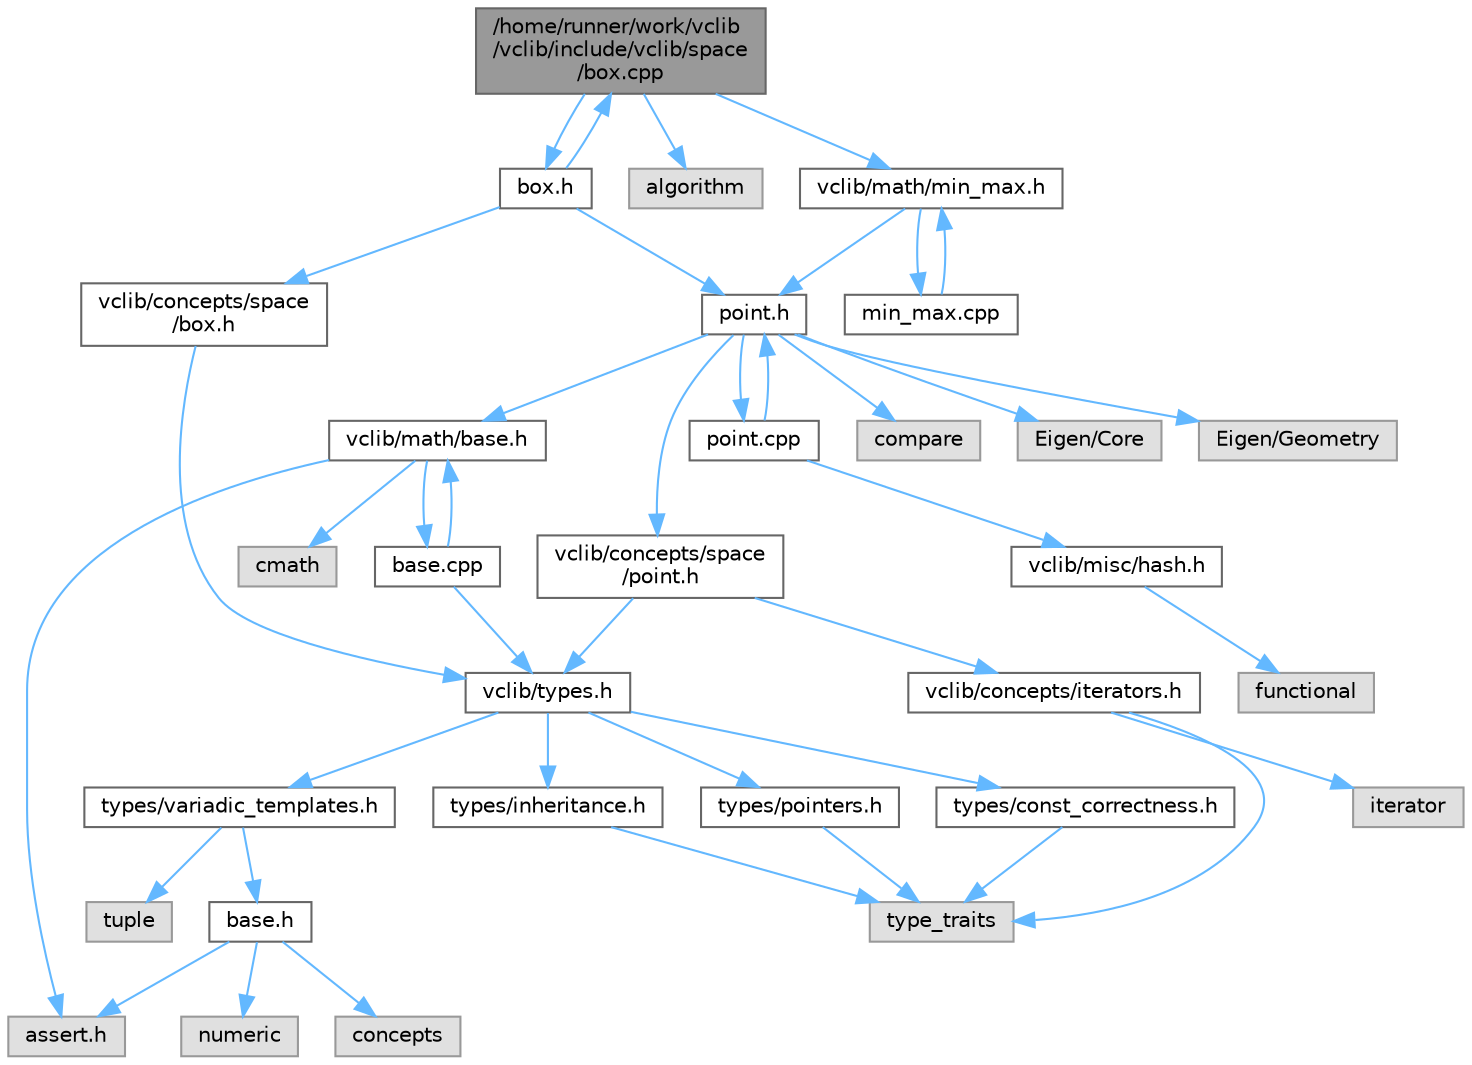 digraph "/home/runner/work/vclib/vclib/include/vclib/space/box.cpp"
{
 // LATEX_PDF_SIZE
  bgcolor="transparent";
  edge [fontname=Helvetica,fontsize=10,labelfontname=Helvetica,labelfontsize=10];
  node [fontname=Helvetica,fontsize=10,shape=box,height=0.2,width=0.4];
  Node1 [label="/home/runner/work/vclib\l/vclib/include/vclib/space\l/box.cpp",height=0.2,width=0.4,color="gray40", fillcolor="grey60", style="filled", fontcolor="black",tooltip=" "];
  Node1 -> Node2 [color="steelblue1",style="solid"];
  Node2 [label="box.h",height=0.2,width=0.4,color="grey40", fillcolor="white", style="filled",URL="$space_2box_8h.html",tooltip=" "];
  Node2 -> Node3 [color="steelblue1",style="solid"];
  Node3 [label="vclib/concepts/space\l/box.h",height=0.2,width=0.4,color="grey40", fillcolor="white", style="filled",URL="$concepts_2space_2box_8h.html",tooltip=" "];
  Node3 -> Node4 [color="steelblue1",style="solid"];
  Node4 [label="vclib/types.h",height=0.2,width=0.4,color="grey40", fillcolor="white", style="filled",URL="$types_8h.html",tooltip=" "];
  Node4 -> Node5 [color="steelblue1",style="solid"];
  Node5 [label="types/const_correctness.h",height=0.2,width=0.4,color="grey40", fillcolor="white", style="filled",URL="$types_2const__correctness_8h.html",tooltip=" "];
  Node5 -> Node6 [color="steelblue1",style="solid"];
  Node6 [label="type_traits",height=0.2,width=0.4,color="grey60", fillcolor="#E0E0E0", style="filled",tooltip=" "];
  Node4 -> Node7 [color="steelblue1",style="solid"];
  Node7 [label="types/inheritance.h",height=0.2,width=0.4,color="grey40", fillcolor="white", style="filled",URL="$inheritance_8h.html",tooltip=" "];
  Node7 -> Node6 [color="steelblue1",style="solid"];
  Node4 -> Node8 [color="steelblue1",style="solid"];
  Node8 [label="types/pointers.h",height=0.2,width=0.4,color="grey40", fillcolor="white", style="filled",URL="$types_2pointers_8h.html",tooltip=" "];
  Node8 -> Node6 [color="steelblue1",style="solid"];
  Node4 -> Node9 [color="steelblue1",style="solid"];
  Node9 [label="types/variadic_templates.h",height=0.2,width=0.4,color="grey40", fillcolor="white", style="filled",URL="$variadic__templates_8h.html",tooltip=" "];
  Node9 -> Node10 [color="steelblue1",style="solid"];
  Node10 [label="base.h",height=0.2,width=0.4,color="grey40", fillcolor="white", style="filled",URL="$types_2base_8h.html",tooltip=" "];
  Node10 -> Node11 [color="steelblue1",style="solid"];
  Node11 [label="assert.h",height=0.2,width=0.4,color="grey60", fillcolor="#E0E0E0", style="filled",tooltip=" "];
  Node10 -> Node12 [color="steelblue1",style="solid"];
  Node12 [label="concepts",height=0.2,width=0.4,color="grey60", fillcolor="#E0E0E0", style="filled",tooltip=" "];
  Node10 -> Node13 [color="steelblue1",style="solid"];
  Node13 [label="numeric",height=0.2,width=0.4,color="grey60", fillcolor="#E0E0E0", style="filled",tooltip=" "];
  Node9 -> Node14 [color="steelblue1",style="solid"];
  Node14 [label="tuple",height=0.2,width=0.4,color="grey60", fillcolor="#E0E0E0", style="filled",tooltip=" "];
  Node2 -> Node15 [color="steelblue1",style="solid"];
  Node15 [label="point.h",height=0.2,width=0.4,color="grey40", fillcolor="white", style="filled",URL="$space_2point_8h.html",tooltip=" "];
  Node15 -> Node16 [color="steelblue1",style="solid"];
  Node16 [label="compare",height=0.2,width=0.4,color="grey60", fillcolor="#E0E0E0", style="filled",tooltip=" "];
  Node15 -> Node17 [color="steelblue1",style="solid"];
  Node17 [label="Eigen/Core",height=0.2,width=0.4,color="grey60", fillcolor="#E0E0E0", style="filled",tooltip=" "];
  Node15 -> Node18 [color="steelblue1",style="solid"];
  Node18 [label="Eigen/Geometry",height=0.2,width=0.4,color="grey60", fillcolor="#E0E0E0", style="filled",tooltip=" "];
  Node15 -> Node19 [color="steelblue1",style="solid"];
  Node19 [label="vclib/concepts/space\l/point.h",height=0.2,width=0.4,color="grey40", fillcolor="white", style="filled",URL="$concepts_2space_2point_8h.html",tooltip=" "];
  Node19 -> Node20 [color="steelblue1",style="solid"];
  Node20 [label="vclib/concepts/iterators.h",height=0.2,width=0.4,color="grey40", fillcolor="white", style="filled",URL="$concepts_2iterators_8h.html",tooltip=" "];
  Node20 -> Node21 [color="steelblue1",style="solid"];
  Node21 [label="iterator",height=0.2,width=0.4,color="grey60", fillcolor="#E0E0E0", style="filled",tooltip=" "];
  Node20 -> Node6 [color="steelblue1",style="solid"];
  Node19 -> Node4 [color="steelblue1",style="solid"];
  Node15 -> Node22 [color="steelblue1",style="solid"];
  Node22 [label="vclib/math/base.h",height=0.2,width=0.4,color="grey40", fillcolor="white", style="filled",URL="$math_2base_8h.html",tooltip=" "];
  Node22 -> Node23 [color="steelblue1",style="solid"];
  Node23 [label="cmath",height=0.2,width=0.4,color="grey60", fillcolor="#E0E0E0", style="filled",tooltip=" "];
  Node22 -> Node11 [color="steelblue1",style="solid"];
  Node22 -> Node24 [color="steelblue1",style="solid"];
  Node24 [label="base.cpp",height=0.2,width=0.4,color="grey40", fillcolor="white", style="filled",URL="$base_8cpp.html",tooltip=" "];
  Node24 -> Node22 [color="steelblue1",style="solid"];
  Node24 -> Node4 [color="steelblue1",style="solid"];
  Node15 -> Node25 [color="steelblue1",style="solid"];
  Node25 [label="point.cpp",height=0.2,width=0.4,color="grey40", fillcolor="white", style="filled",URL="$point_8cpp.html",tooltip=" "];
  Node25 -> Node15 [color="steelblue1",style="solid"];
  Node25 -> Node26 [color="steelblue1",style="solid"];
  Node26 [label="vclib/misc/hash.h",height=0.2,width=0.4,color="grey40", fillcolor="white", style="filled",URL="$hash_8h.html",tooltip=" "];
  Node26 -> Node27 [color="steelblue1",style="solid"];
  Node27 [label="functional",height=0.2,width=0.4,color="grey60", fillcolor="#E0E0E0", style="filled",tooltip=" "];
  Node2 -> Node1 [color="steelblue1",style="solid"];
  Node1 -> Node28 [color="steelblue1",style="solid"];
  Node28 [label="algorithm",height=0.2,width=0.4,color="grey60", fillcolor="#E0E0E0", style="filled",tooltip=" "];
  Node1 -> Node29 [color="steelblue1",style="solid"];
  Node29 [label="vclib/math/min_max.h",height=0.2,width=0.4,color="grey40", fillcolor="white", style="filled",URL="$min__max_8h.html",tooltip=" "];
  Node29 -> Node15 [color="steelblue1",style="solid"];
  Node29 -> Node30 [color="steelblue1",style="solid"];
  Node30 [label="min_max.cpp",height=0.2,width=0.4,color="grey40", fillcolor="white", style="filled",URL="$min__max_8cpp.html",tooltip=" "];
  Node30 -> Node29 [color="steelblue1",style="solid"];
}
